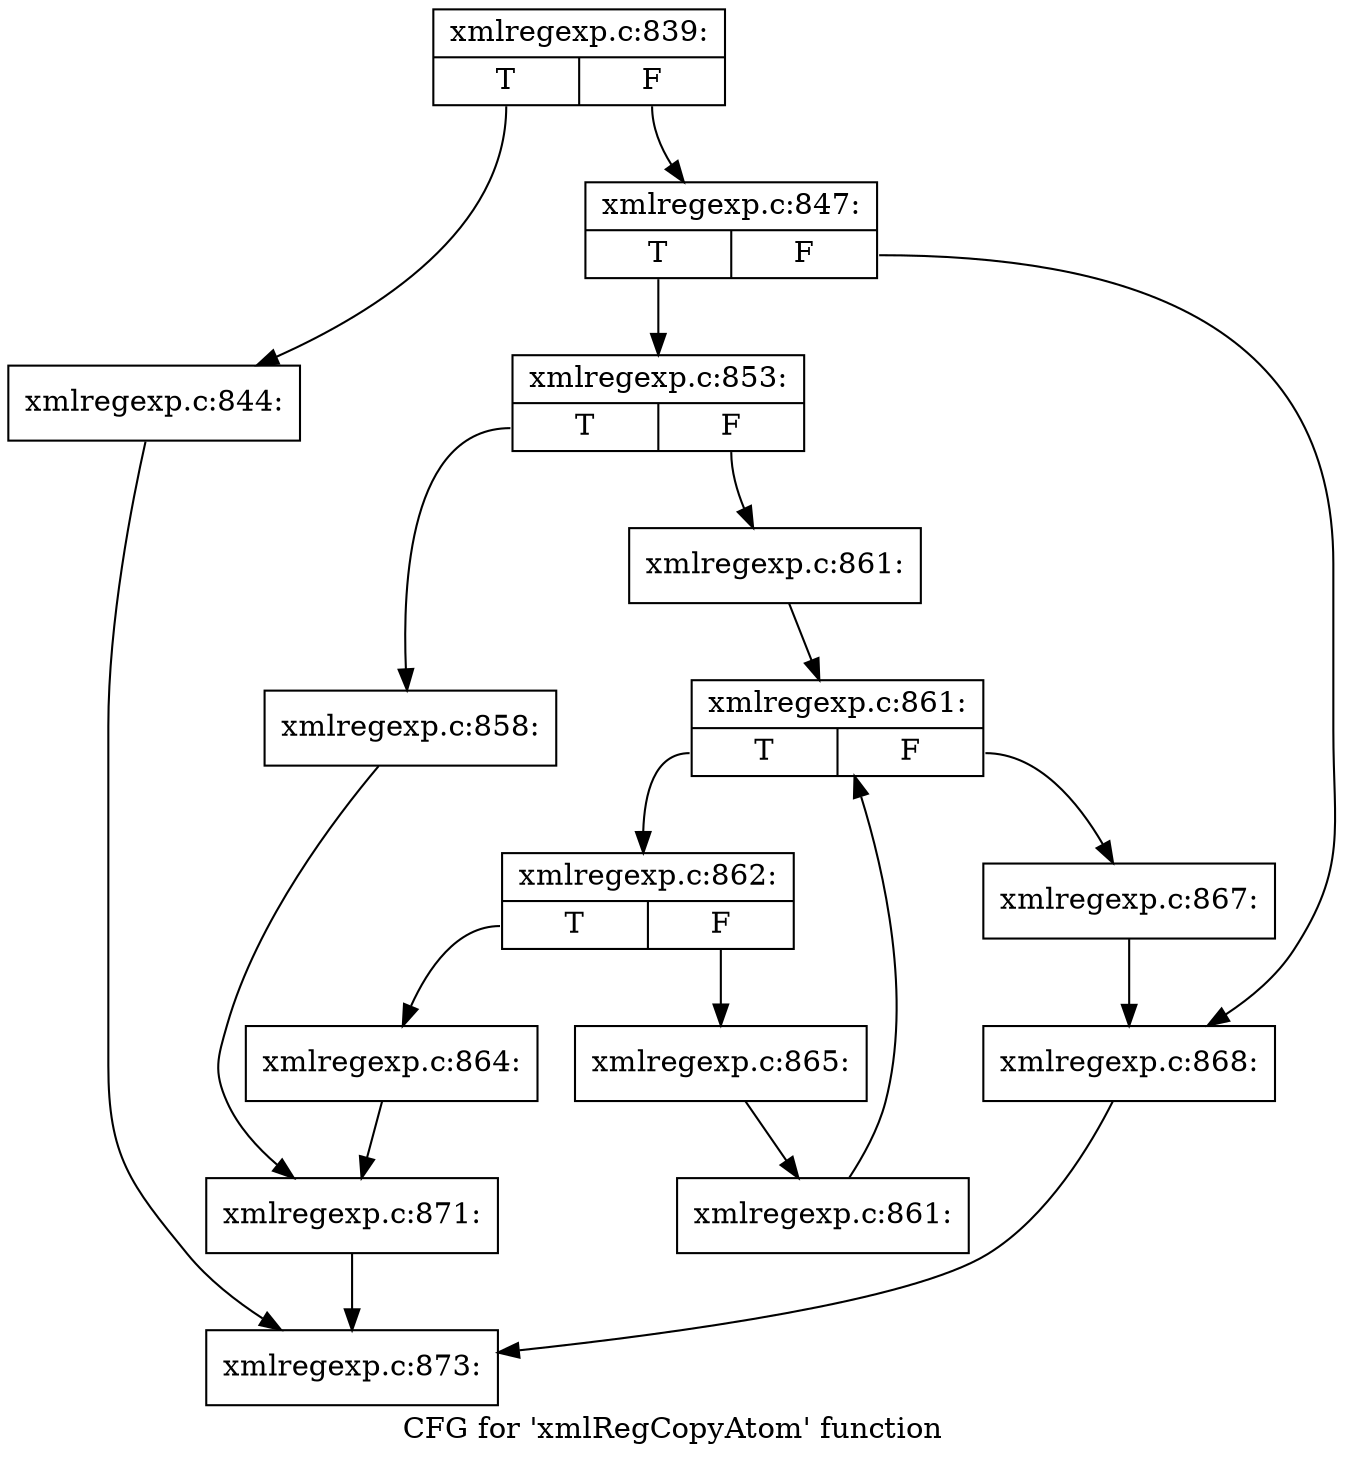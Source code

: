 digraph "CFG for 'xmlRegCopyAtom' function" {
	label="CFG for 'xmlRegCopyAtom' function";

	Node0x448d6d0 [shape=record,label="{xmlregexp.c:839:|{<s0>T|<s1>F}}"];
	Node0x448d6d0:s0 -> Node0x44a7630;
	Node0x448d6d0:s1 -> Node0x44a7680;
	Node0x44a7630 [shape=record,label="{xmlregexp.c:844:}"];
	Node0x44a7630 -> Node0x44a69f0;
	Node0x44a7680 [shape=record,label="{xmlregexp.c:847:|{<s0>T|<s1>F}}"];
	Node0x44a7680:s0 -> Node0x44a9090;
	Node0x44a7680:s1 -> Node0x44a90e0;
	Node0x44a9090 [shape=record,label="{xmlregexp.c:853:|{<s0>T|<s1>F}}"];
	Node0x44a9090:s0 -> Node0x44a9f00;
	Node0x44a9090:s1 -> Node0x44a9f50;
	Node0x44a9f00 [shape=record,label="{xmlregexp.c:858:}"];
	Node0x44a9f00 -> Node0x44aad10;
	Node0x44a9f50 [shape=record,label="{xmlregexp.c:861:}"];
	Node0x44a9f50 -> Node0x44ab020;
	Node0x44ab020 [shape=record,label="{xmlregexp.c:861:|{<s0>T|<s1>F}}"];
	Node0x44ab020:s0 -> Node0x44ab300;
	Node0x44ab020:s1 -> Node0x44aae80;
	Node0x44ab300 [shape=record,label="{xmlregexp.c:862:|{<s0>T|<s1>F}}"];
	Node0x44ab300:s0 -> Node0x44ac060;
	Node0x44ab300:s1 -> Node0x44ac390;
	Node0x44ac060 [shape=record,label="{xmlregexp.c:864:}"];
	Node0x44ac060 -> Node0x44aad10;
	Node0x44ac390 [shape=record,label="{xmlregexp.c:865:}"];
	Node0x44ac390 -> Node0x44ab270;
	Node0x44ab270 [shape=record,label="{xmlregexp.c:861:}"];
	Node0x44ab270 -> Node0x44ab020;
	Node0x44aae80 [shape=record,label="{xmlregexp.c:867:}"];
	Node0x44aae80 -> Node0x44a90e0;
	Node0x44a90e0 [shape=record,label="{xmlregexp.c:868:}"];
	Node0x44a90e0 -> Node0x44a69f0;
	Node0x44aad10 [shape=record,label="{xmlregexp.c:871:}"];
	Node0x44aad10 -> Node0x44a69f0;
	Node0x44a69f0 [shape=record,label="{xmlregexp.c:873:}"];
}
